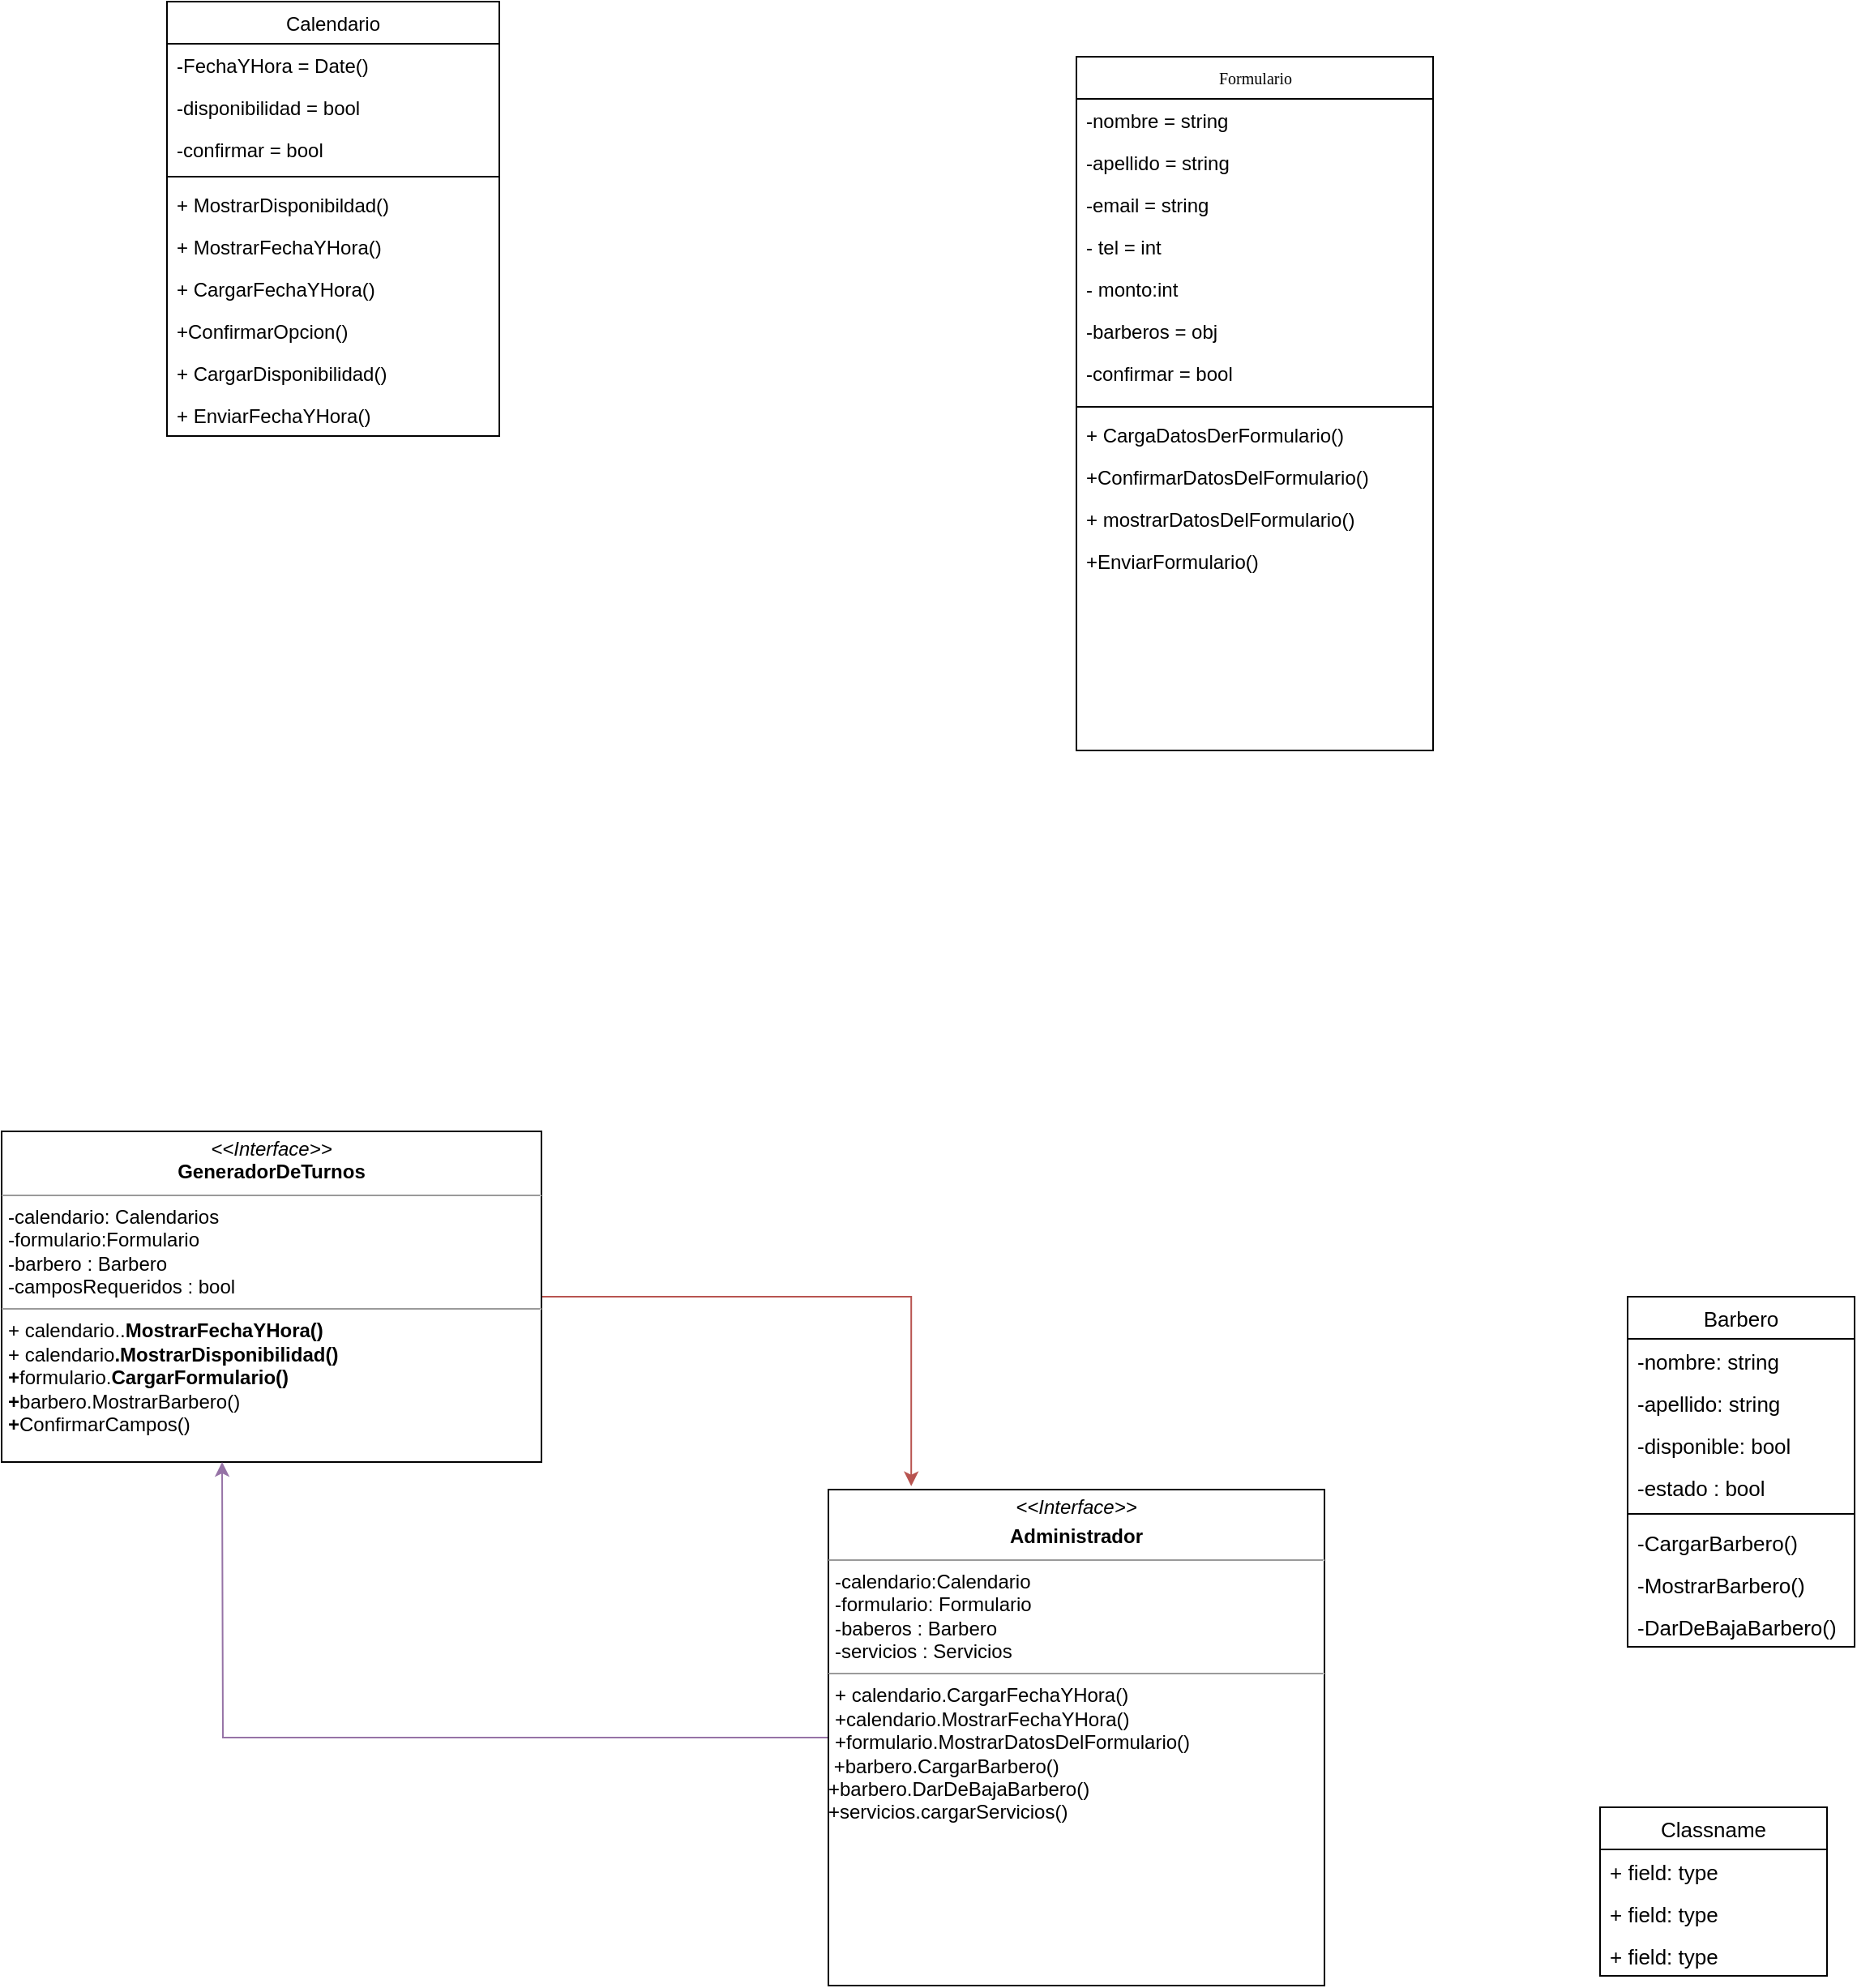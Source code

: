 <mxfile version="20.3.3" type="github">
  <diagram name="Page-1" id="c4acf3e9-155e-7222-9cf6-157b1a14988f">
    <mxGraphModel dx="2068" dy="860" grid="1" gridSize="17" guides="1" tooltips="1" connect="1" arrows="1" fold="1" page="0" pageScale="1" pageWidth="850" pageHeight="1100" background="#ffffff" math="0" shadow="0">
      <root>
        <mxCell id="0" />
        <mxCell id="1" parent="0" />
        <mxCell id="17acba5748e5396b-30" value="Formulario" style="swimlane;html=1;fontStyle=0;childLayout=stackLayout;horizontal=1;startSize=26;fillColor=none;horizontalStack=0;resizeParent=1;resizeLast=0;collapsible=1;marginBottom=0;swimlaneFillColor=#ffffff;rounded=0;shadow=0;comic=0;labelBackgroundColor=none;strokeWidth=1;fontFamily=Verdana;fontSize=10;align=center;" parent="1" vertex="1">
          <mxGeometry x="-493" y="-255" width="220" height="428" as="geometry" />
        </mxCell>
        <mxCell id="17acba5748e5396b-31" value="-nombre = string" style="text;html=1;strokeColor=none;fillColor=none;align=left;verticalAlign=top;spacingLeft=4;spacingRight=4;whiteSpace=wrap;overflow=hidden;rotatable=0;points=[[0,0.5],[1,0.5]];portConstraint=eastwest;" parent="17acba5748e5396b-30" vertex="1">
          <mxGeometry y="26" width="220" height="26" as="geometry" />
        </mxCell>
        <mxCell id="17acba5748e5396b-32" value="-apellido = string" style="text;html=1;strokeColor=none;fillColor=none;align=left;verticalAlign=top;spacingLeft=4;spacingRight=4;whiteSpace=wrap;overflow=hidden;rotatable=0;points=[[0,0.5],[1,0.5]];portConstraint=eastwest;" parent="17acba5748e5396b-30" vertex="1">
          <mxGeometry y="52" width="220" height="26" as="geometry" />
        </mxCell>
        <mxCell id="17acba5748e5396b-33" value="-email = string" style="text;html=1;strokeColor=none;fillColor=none;align=left;verticalAlign=top;spacingLeft=4;spacingRight=4;whiteSpace=wrap;overflow=hidden;rotatable=0;points=[[0,0.5],[1,0.5]];portConstraint=eastwest;" parent="17acba5748e5396b-30" vertex="1">
          <mxGeometry y="78" width="220" height="26" as="geometry" />
        </mxCell>
        <mxCell id="uXy5SzHRJyWu4SJ99tGu-8" value="- tel = int" style="text;strokeColor=none;fillColor=none;align=left;verticalAlign=top;spacingLeft=4;spacingRight=4;overflow=hidden;rotatable=0;points=[[0,0.5],[1,0.5]];portConstraint=eastwest;" vertex="1" parent="17acba5748e5396b-30">
          <mxGeometry y="104" width="220" height="26" as="geometry" />
        </mxCell>
        <mxCell id="uXy5SzHRJyWu4SJ99tGu-34" value="- monto:int" style="text;strokeColor=none;fillColor=none;align=left;verticalAlign=top;spacingLeft=4;spacingRight=4;overflow=hidden;rotatable=0;points=[[0,0.5],[1,0.5]];portConstraint=eastwest;" vertex="1" parent="17acba5748e5396b-30">
          <mxGeometry y="130" width="220" height="26" as="geometry" />
        </mxCell>
        <mxCell id="uXy5SzHRJyWu4SJ99tGu-9" value="-barberos = obj" style="text;strokeColor=none;fillColor=none;align=left;verticalAlign=top;spacingLeft=4;spacingRight=4;overflow=hidden;rotatable=0;points=[[0,0.5],[1,0.5]];portConstraint=eastwest;" vertex="1" parent="17acba5748e5396b-30">
          <mxGeometry y="156" width="220" height="26" as="geometry" />
        </mxCell>
        <mxCell id="uXy5SzHRJyWu4SJ99tGu-12" value="-confirmar = bool" style="text;strokeColor=none;fillColor=none;align=left;verticalAlign=top;spacingLeft=4;spacingRight=4;overflow=hidden;rotatable=0;points=[[0,0.5],[1,0.5]];portConstraint=eastwest;" vertex="1" parent="17acba5748e5396b-30">
          <mxGeometry y="182" width="220" height="30" as="geometry" />
        </mxCell>
        <mxCell id="uXy5SzHRJyWu4SJ99tGu-10" value="" style="line;strokeWidth=1;fillColor=none;align=left;verticalAlign=middle;spacingTop=-1;spacingLeft=3;spacingRight=3;rotatable=0;labelPosition=right;points=[];portConstraint=eastwest;strokeColor=inherit;" vertex="1" parent="17acba5748e5396b-30">
          <mxGeometry y="212" width="220" height="8" as="geometry" />
        </mxCell>
        <mxCell id="uXy5SzHRJyWu4SJ99tGu-24" value="+ CargaDatosDerFormulario()" style="text;strokeColor=none;fillColor=none;align=left;verticalAlign=top;spacingLeft=4;spacingRight=4;overflow=hidden;rotatable=0;points=[[0,0.5],[1,0.5]];portConstraint=eastwest;" vertex="1" parent="17acba5748e5396b-30">
          <mxGeometry y="220" width="220" height="26" as="geometry" />
        </mxCell>
        <mxCell id="uXy5SzHRJyWu4SJ99tGu-13" value="+ConfirmarDatosDelFormulario()" style="text;strokeColor=none;fillColor=none;align=left;verticalAlign=top;spacingLeft=4;spacingRight=4;overflow=hidden;rotatable=0;points=[[0,0.5],[1,0.5]];portConstraint=eastwest;" vertex="1" parent="17acba5748e5396b-30">
          <mxGeometry y="246" width="220" height="26" as="geometry" />
        </mxCell>
        <mxCell id="uXy5SzHRJyWu4SJ99tGu-48" value="+ mostrarDatosDelFormulario()" style="text;strokeColor=none;fillColor=none;align=left;verticalAlign=top;spacingLeft=4;spacingRight=4;overflow=hidden;rotatable=0;points=[[0,0.5],[1,0.5]];portConstraint=eastwest;" vertex="1" parent="17acba5748e5396b-30">
          <mxGeometry y="272" width="220" height="26" as="geometry" />
        </mxCell>
        <mxCell id="uXy5SzHRJyWu4SJ99tGu-11" value="+EnviarFormulario()" style="text;strokeColor=none;fillColor=none;align=left;verticalAlign=top;spacingLeft=4;spacingRight=4;overflow=hidden;rotatable=0;points=[[0,0.5],[1,0.5]];portConstraint=eastwest;" vertex="1" parent="17acba5748e5396b-30">
          <mxGeometry y="298" width="220" height="26" as="geometry" />
        </mxCell>
        <mxCell id="uXy5SzHRJyWu4SJ99tGu-2" value="Calendario" style="swimlane;fontStyle=0;childLayout=stackLayout;horizontal=1;startSize=26;fillColor=none;horizontalStack=0;resizeParent=1;resizeParentMax=0;resizeLast=0;collapsible=1;marginBottom=0;" vertex="1" parent="1">
          <mxGeometry x="-1054" y="-289" width="205" height="268" as="geometry">
            <mxRectangle x="90" y="30" width="100" height="30" as="alternateBounds" />
          </mxGeometry>
        </mxCell>
        <mxCell id="uXy5SzHRJyWu4SJ99tGu-3" value="-FechaYHora = Date()" style="text;strokeColor=none;fillColor=none;align=left;verticalAlign=top;spacingLeft=4;spacingRight=4;overflow=hidden;rotatable=0;points=[[0,0.5],[1,0.5]];portConstraint=eastwest;" vertex="1" parent="uXy5SzHRJyWu4SJ99tGu-2">
          <mxGeometry y="26" width="205" height="26" as="geometry" />
        </mxCell>
        <mxCell id="uXy5SzHRJyWu4SJ99tGu-4" value="-disponibilidad = bool        " style="text;strokeColor=none;fillColor=none;align=left;verticalAlign=top;spacingLeft=4;spacingRight=4;overflow=hidden;rotatable=0;points=[[0,0.5],[1,0.5]];portConstraint=eastwest;" vertex="1" parent="uXy5SzHRJyWu4SJ99tGu-2">
          <mxGeometry y="52" width="205" height="26" as="geometry" />
        </mxCell>
        <mxCell id="uXy5SzHRJyWu4SJ99tGu-14" value="-confirmar = bool" style="text;strokeColor=none;fillColor=none;align=left;verticalAlign=top;spacingLeft=4;spacingRight=4;overflow=hidden;rotatable=0;points=[[0,0.5],[1,0.5]];portConstraint=eastwest;" vertex="1" parent="uXy5SzHRJyWu4SJ99tGu-2">
          <mxGeometry y="78" width="205" height="26" as="geometry" />
        </mxCell>
        <mxCell id="uXy5SzHRJyWu4SJ99tGu-6" value="" style="line;strokeWidth=1;fillColor=none;align=left;verticalAlign=middle;spacingTop=-1;spacingLeft=3;spacingRight=3;rotatable=0;labelPosition=right;points=[];portConstraint=eastwest;strokeColor=inherit;" vertex="1" parent="uXy5SzHRJyWu4SJ99tGu-2">
          <mxGeometry y="104" width="205" height="8" as="geometry" />
        </mxCell>
        <mxCell id="uXy5SzHRJyWu4SJ99tGu-7" value="+ MostrarDisponibildad()" style="text;strokeColor=none;fillColor=none;align=left;verticalAlign=top;spacingLeft=4;spacingRight=4;overflow=hidden;rotatable=0;points=[[0,0.5],[1,0.5]];portConstraint=eastwest;" vertex="1" parent="uXy5SzHRJyWu4SJ99tGu-2">
          <mxGeometry y="112" width="205" height="26" as="geometry" />
        </mxCell>
        <mxCell id="uXy5SzHRJyWu4SJ99tGu-5" value="+ MostrarFechaYHora()" style="text;strokeColor=none;fillColor=none;align=left;verticalAlign=top;spacingLeft=4;spacingRight=4;overflow=hidden;rotatable=0;points=[[0,0.5],[1,0.5]];portConstraint=eastwest;" vertex="1" parent="uXy5SzHRJyWu4SJ99tGu-2">
          <mxGeometry y="138" width="205" height="26" as="geometry" />
        </mxCell>
        <mxCell id="uXy5SzHRJyWu4SJ99tGu-23" value="+ CargarFechaYHora()" style="text;strokeColor=none;fillColor=none;align=left;verticalAlign=top;spacingLeft=4;spacingRight=4;overflow=hidden;rotatable=0;points=[[0,0.5],[1,0.5]];portConstraint=eastwest;" vertex="1" parent="uXy5SzHRJyWu4SJ99tGu-2">
          <mxGeometry y="164" width="205" height="26" as="geometry" />
        </mxCell>
        <mxCell id="uXy5SzHRJyWu4SJ99tGu-25" value="+ConfirmarOpcion()" style="text;strokeColor=none;fillColor=none;align=left;verticalAlign=top;spacingLeft=4;spacingRight=4;overflow=hidden;rotatable=0;points=[[0,0.5],[1,0.5]];portConstraint=eastwest;" vertex="1" parent="uXy5SzHRJyWu4SJ99tGu-2">
          <mxGeometry y="190" width="205" height="26" as="geometry" />
        </mxCell>
        <mxCell id="uXy5SzHRJyWu4SJ99tGu-45" value="+ CargarDisponibilidad()" style="text;strokeColor=none;fillColor=none;align=left;verticalAlign=top;spacingLeft=4;spacingRight=4;overflow=hidden;rotatable=0;points=[[0,0.5],[1,0.5]];portConstraint=eastwest;" vertex="1" parent="uXy5SzHRJyWu4SJ99tGu-2">
          <mxGeometry y="216" width="205" height="26" as="geometry" />
        </mxCell>
        <mxCell id="uXy5SzHRJyWu4SJ99tGu-26" value="+ EnviarFechaYHora()" style="text;strokeColor=none;fillColor=none;align=left;verticalAlign=top;spacingLeft=4;spacingRight=4;overflow=hidden;rotatable=0;points=[[0,0.5],[1,0.5]];portConstraint=eastwest;" vertex="1" parent="uXy5SzHRJyWu4SJ99tGu-2">
          <mxGeometry y="242" width="205" height="26" as="geometry" />
        </mxCell>
        <mxCell id="uXy5SzHRJyWu4SJ99tGu-60" style="edgeStyle=orthogonalEdgeStyle;rounded=0;orthogonalLoop=1;jettySize=auto;html=1;entryX=0.167;entryY=-0.007;entryDx=0;entryDy=0;entryPerimeter=0;fontSize=13;fillColor=#f8cecc;strokeColor=#b85450;" edge="1" parent="1" source="uXy5SzHRJyWu4SJ99tGu-56" target="uXy5SzHRJyWu4SJ99tGu-59">
          <mxGeometry relative="1" as="geometry" />
        </mxCell>
        <mxCell id="uXy5SzHRJyWu4SJ99tGu-56" value="&lt;p style=&quot;margin:0px;margin-top:4px;text-align:center;&quot;&gt;&lt;i&gt;&amp;lt;&amp;lt;Interface&amp;gt;&amp;gt;&lt;/i&gt;&lt;br&gt;&lt;b&gt;GeneradorDeTurnos&lt;/b&gt;&lt;br&gt;&lt;/p&gt;&lt;hr size=&quot;1&quot;&gt;&lt;p style=&quot;margin:0px;margin-left:4px;&quot;&gt;-calendario: Calendarios&lt;br&gt;-formulario:Formulario&lt;/p&gt;&lt;p style=&quot;margin:0px;margin-left:4px;&quot;&gt;-barbero : Barbero&lt;br&gt;&lt;/p&gt;&lt;p style=&quot;margin:0px;margin-left:4px;&quot;&gt;-camposRequeridos : bool&lt;br&gt;&lt;/p&gt;&lt;hr size=&quot;1&quot;&gt;&lt;p style=&quot;margin:0px;margin-left:4px;&quot;&gt;+ calendario..&lt;b&gt;MostrarFechaYHora()&lt;/b&gt;&lt;br&gt;+ calendario&lt;b&gt;.MostrarDisponibilidad()&lt;/b&gt;&lt;/p&gt;&lt;p style=&quot;margin:0px;margin-left:4px;&quot;&gt;&lt;b&gt;+&lt;/b&gt;formulario.&lt;b&gt;CargarFormulario()&lt;/b&gt;&lt;/p&gt;&lt;p style=&quot;margin:0px;margin-left:4px;&quot;&gt;&lt;b&gt;+&lt;/b&gt;barbero.MostrarBarbero()&lt;br&gt;&lt;/p&gt;&lt;p style=&quot;margin:0px;margin-left:4px;&quot;&gt;&lt;b&gt;+&lt;/b&gt;ConfirmarCampos()&lt;br&gt;&lt;/p&gt;&lt;p style=&quot;margin:0px;margin-left:4px;&quot;&gt;&lt;b&gt;&lt;br&gt;&lt;/b&gt;&lt;/p&gt;" style="verticalAlign=top;align=left;overflow=fill;fontSize=12;fontFamily=Helvetica;html=1;" vertex="1" parent="1">
          <mxGeometry x="-1156" y="408" width="333" height="204" as="geometry" />
        </mxCell>
        <mxCell id="uXy5SzHRJyWu4SJ99tGu-61" style="edgeStyle=orthogonalEdgeStyle;rounded=0;orthogonalLoop=1;jettySize=auto;html=1;fontSize=13;fillColor=#e1d5e7;strokeColor=#9673a6;" edge="1" parent="1" source="uXy5SzHRJyWu4SJ99tGu-59">
          <mxGeometry relative="1" as="geometry">
            <mxPoint x="-1020" y="612" as="targetPoint" />
          </mxGeometry>
        </mxCell>
        <mxCell id="uXy5SzHRJyWu4SJ99tGu-59" value="&lt;p style=&quot;margin:0px;margin-top:4px;text-align:center;&quot;&gt;&lt;i&gt;&amp;lt;&amp;lt;Interface&amp;gt;&amp;gt;&lt;/i&gt;&lt;/p&gt;&lt;p style=&quot;margin:0px;margin-top:4px;text-align:center;&quot;&gt;&lt;b&gt;Administrador&lt;/b&gt;&lt;br&gt;&lt;/p&gt;&lt;hr size=&quot;1&quot;&gt;&lt;p style=&quot;margin:0px;margin-left:4px;&quot;&gt;-calendario:Calendario&lt;br&gt;-formulario: Formulario&lt;/p&gt;&lt;p style=&quot;margin:0px;margin-left:4px;&quot;&gt;-baberos : Barbero&lt;/p&gt;&lt;p style=&quot;margin:0px;margin-left:4px;&quot;&gt;-servicios : Servicios&lt;br&gt;&lt;/p&gt;&lt;hr size=&quot;1&quot;&gt;&lt;p style=&quot;margin:0px;margin-left:4px;&quot;&gt;+ calendario.CargarFechaYHora()&lt;br&gt;+calendario.MostrarFechaYHora()&lt;/p&gt;&lt;p style=&quot;margin:0px;margin-left:4px;&quot;&gt;+formulario.MostrarDatosDelFormulario()&lt;br&gt;&lt;/p&gt;&lt;div&gt;&amp;nbsp;+barbero.CargarBarbero()&lt;/div&gt;&lt;div&gt;+barbero.DarDeBajaBarbero()&lt;/div&gt;&lt;div&gt;+servicios.cargarServicios()&lt;br&gt;&lt;/div&gt;&lt;div&gt;&lt;br&gt;&lt;/div&gt;" style="verticalAlign=top;align=left;overflow=fill;fontSize=12;fontFamily=Helvetica;html=1;" vertex="1" parent="1">
          <mxGeometry x="-646" y="629" width="306" height="306" as="geometry" />
        </mxCell>
        <mxCell id="uXy5SzHRJyWu4SJ99tGu-62" value="Barbero" style="swimlane;fontStyle=0;childLayout=stackLayout;horizontal=1;startSize=26;fillColor=none;horizontalStack=0;resizeParent=1;resizeParentMax=0;resizeLast=0;collapsible=1;marginBottom=0;fontSize=13;" vertex="1" parent="1">
          <mxGeometry x="-153" y="510" width="140" height="216" as="geometry" />
        </mxCell>
        <mxCell id="uXy5SzHRJyWu4SJ99tGu-64" value="-nombre: string" style="text;strokeColor=none;fillColor=none;align=left;verticalAlign=top;spacingLeft=4;spacingRight=4;overflow=hidden;rotatable=0;points=[[0,0.5],[1,0.5]];portConstraint=eastwest;fontSize=13;" vertex="1" parent="uXy5SzHRJyWu4SJ99tGu-62">
          <mxGeometry y="26" width="140" height="26" as="geometry" />
        </mxCell>
        <mxCell id="uXy5SzHRJyWu4SJ99tGu-65" value="-apellido: string" style="text;strokeColor=none;fillColor=none;align=left;verticalAlign=top;spacingLeft=4;spacingRight=4;overflow=hidden;rotatable=0;points=[[0,0.5],[1,0.5]];portConstraint=eastwest;fontSize=13;" vertex="1" parent="uXy5SzHRJyWu4SJ99tGu-62">
          <mxGeometry y="52" width="140" height="26" as="geometry" />
        </mxCell>
        <mxCell id="uXy5SzHRJyWu4SJ99tGu-68" value="-disponible: bool" style="text;strokeColor=none;fillColor=none;align=left;verticalAlign=top;spacingLeft=4;spacingRight=4;overflow=hidden;rotatable=0;points=[[0,0.5],[1,0.5]];portConstraint=eastwest;fontSize=13;" vertex="1" parent="uXy5SzHRJyWu4SJ99tGu-62">
          <mxGeometry y="78" width="140" height="26" as="geometry" />
        </mxCell>
        <mxCell id="uXy5SzHRJyWu4SJ99tGu-69" value="-estado : bool" style="text;strokeColor=none;fillColor=none;align=left;verticalAlign=top;spacingLeft=4;spacingRight=4;overflow=hidden;rotatable=0;points=[[0,0.5],[1,0.5]];portConstraint=eastwest;fontSize=13;" vertex="1" parent="uXy5SzHRJyWu4SJ99tGu-62">
          <mxGeometry y="104" width="140" height="26" as="geometry" />
        </mxCell>
        <mxCell id="uXy5SzHRJyWu4SJ99tGu-67" value="" style="line;strokeWidth=1;fillColor=none;align=left;verticalAlign=middle;spacingTop=-1;spacingLeft=3;spacingRight=3;rotatable=0;labelPosition=right;points=[];portConstraint=eastwest;strokeColor=inherit;fontSize=13;" vertex="1" parent="uXy5SzHRJyWu4SJ99tGu-62">
          <mxGeometry y="130" width="140" height="8" as="geometry" />
        </mxCell>
        <mxCell id="uXy5SzHRJyWu4SJ99tGu-70" value="-CargarBarbero()" style="text;strokeColor=none;fillColor=none;align=left;verticalAlign=top;spacingLeft=4;spacingRight=4;overflow=hidden;rotatable=0;points=[[0,0.5],[1,0.5]];portConstraint=eastwest;fontSize=13;" vertex="1" parent="uXy5SzHRJyWu4SJ99tGu-62">
          <mxGeometry y="138" width="140" height="26" as="geometry" />
        </mxCell>
        <mxCell id="uXy5SzHRJyWu4SJ99tGu-71" value="-MostrarBarbero()" style="text;strokeColor=none;fillColor=none;align=left;verticalAlign=top;spacingLeft=4;spacingRight=4;overflow=hidden;rotatable=0;points=[[0,0.5],[1,0.5]];portConstraint=eastwest;fontSize=13;" vertex="1" parent="uXy5SzHRJyWu4SJ99tGu-62">
          <mxGeometry y="164" width="140" height="26" as="geometry" />
        </mxCell>
        <mxCell id="uXy5SzHRJyWu4SJ99tGu-72" value="-DarDeBajaBarbero()" style="text;strokeColor=none;fillColor=none;align=left;verticalAlign=top;spacingLeft=4;spacingRight=4;overflow=hidden;rotatable=0;points=[[0,0.5],[1,0.5]];portConstraint=eastwest;fontSize=13;" vertex="1" parent="uXy5SzHRJyWu4SJ99tGu-62">
          <mxGeometry y="190" width="140" height="26" as="geometry" />
        </mxCell>
        <mxCell id="uXy5SzHRJyWu4SJ99tGu-76" value="Classname" style="swimlane;fontStyle=0;childLayout=stackLayout;horizontal=1;startSize=26;fillColor=none;horizontalStack=0;resizeParent=1;resizeParentMax=0;resizeLast=0;collapsible=1;marginBottom=0;fontSize=13;" vertex="1" parent="1">
          <mxGeometry x="-170" y="825" width="140" height="104" as="geometry" />
        </mxCell>
        <mxCell id="uXy5SzHRJyWu4SJ99tGu-77" value="+ field: type" style="text;strokeColor=none;fillColor=none;align=left;verticalAlign=top;spacingLeft=4;spacingRight=4;overflow=hidden;rotatable=0;points=[[0,0.5],[1,0.5]];portConstraint=eastwest;fontSize=13;" vertex="1" parent="uXy5SzHRJyWu4SJ99tGu-76">
          <mxGeometry y="26" width="140" height="26" as="geometry" />
        </mxCell>
        <mxCell id="uXy5SzHRJyWu4SJ99tGu-78" value="+ field: type" style="text;strokeColor=none;fillColor=none;align=left;verticalAlign=top;spacingLeft=4;spacingRight=4;overflow=hidden;rotatable=0;points=[[0,0.5],[1,0.5]];portConstraint=eastwest;fontSize=13;" vertex="1" parent="uXy5SzHRJyWu4SJ99tGu-76">
          <mxGeometry y="52" width="140" height="26" as="geometry" />
        </mxCell>
        <mxCell id="uXy5SzHRJyWu4SJ99tGu-79" value="+ field: type" style="text;strokeColor=none;fillColor=none;align=left;verticalAlign=top;spacingLeft=4;spacingRight=4;overflow=hidden;rotatable=0;points=[[0,0.5],[1,0.5]];portConstraint=eastwest;fontSize=13;" vertex="1" parent="uXy5SzHRJyWu4SJ99tGu-76">
          <mxGeometry y="78" width="140" height="26" as="geometry" />
        </mxCell>
      </root>
    </mxGraphModel>
  </diagram>
</mxfile>
